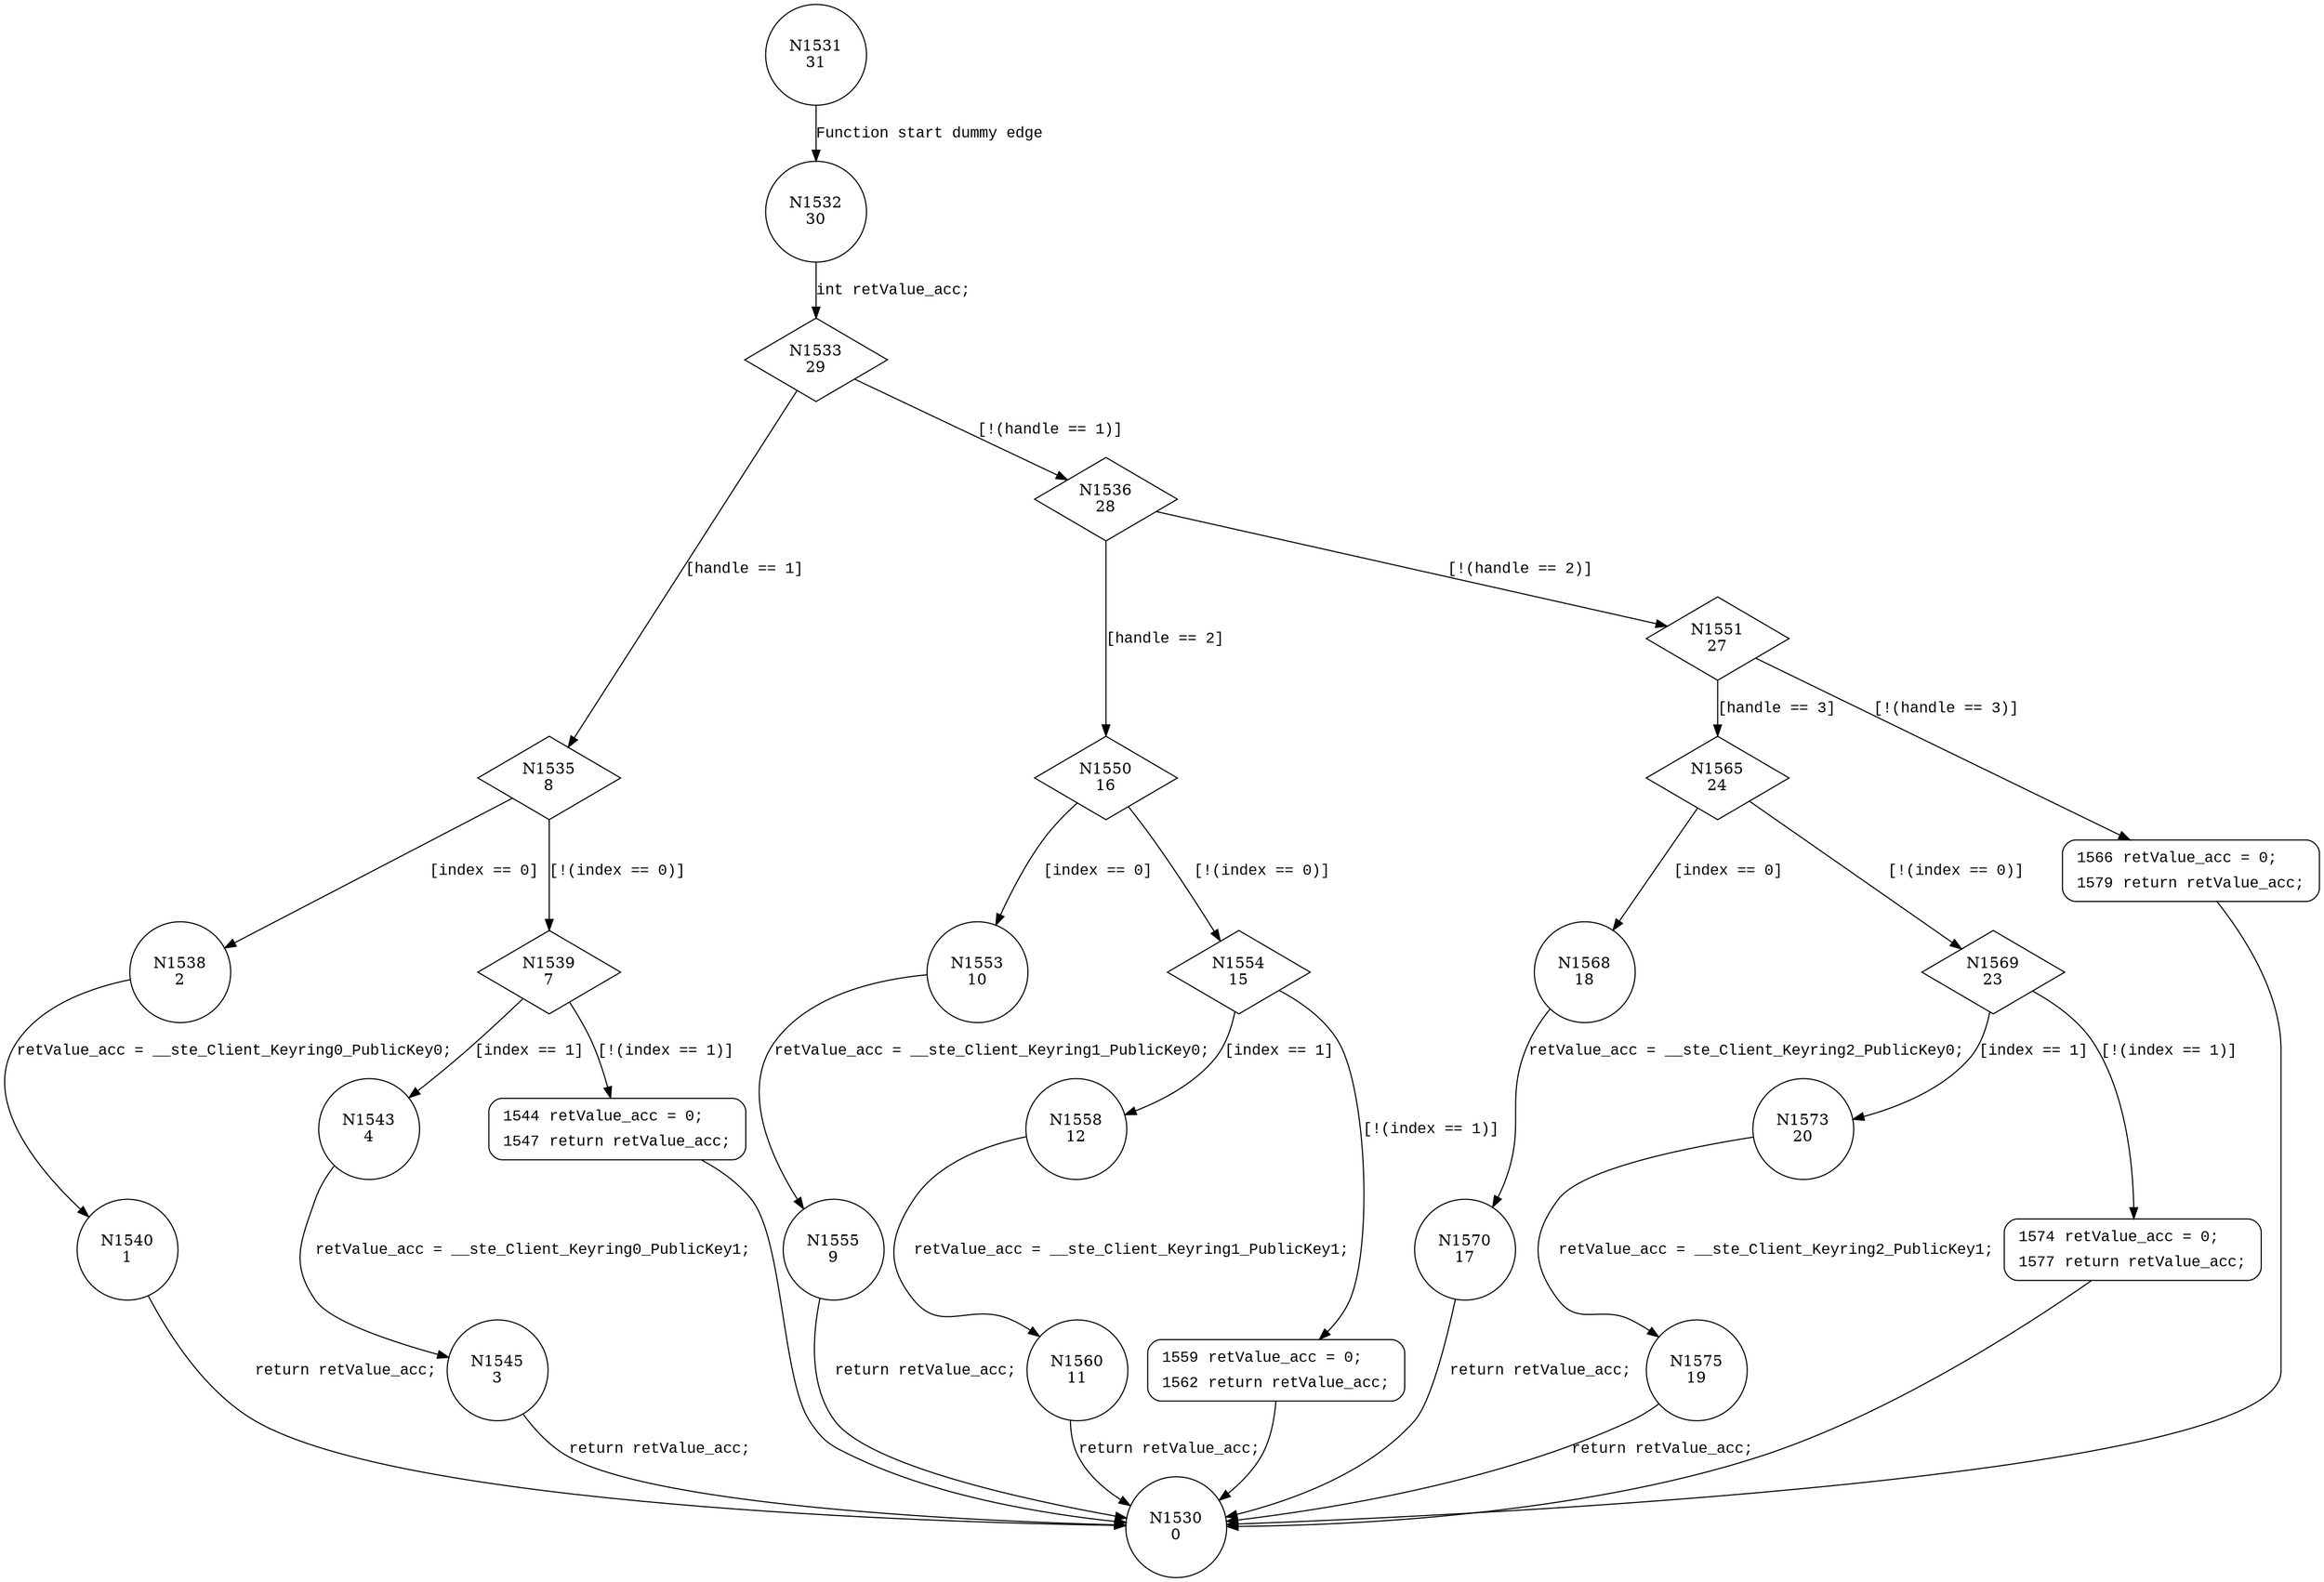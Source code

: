 digraph getClientKeyringPublicKey {
1531 [shape="circle" label="N1531\n31"]
1532 [shape="circle" label="N1532\n30"]
1533 [shape="diamond" label="N1533\n29"]
1535 [shape="diamond" label="N1535\n8"]
1536 [shape="diamond" label="N1536\n28"]
1550 [shape="diamond" label="N1550\n16"]
1551 [shape="diamond" label="N1551\n27"]
1565 [shape="diamond" label="N1565\n24"]
1566 [shape="circle" label="N1566\n26"]
1568 [shape="circle" label="N1568\n18"]
1569 [shape="diamond" label="N1569\n23"]
1573 [shape="circle" label="N1573\n20"]
1574 [shape="circle" label="N1574\n22"]
1575 [shape="circle" label="N1575\n19"]
1570 [shape="circle" label="N1570\n17"]
1553 [shape="circle" label="N1553\n10"]
1554 [shape="diamond" label="N1554\n15"]
1558 [shape="circle" label="N1558\n12"]
1559 [shape="circle" label="N1559\n14"]
1560 [shape="circle" label="N1560\n11"]
1555 [shape="circle" label="N1555\n9"]
1538 [shape="circle" label="N1538\n2"]
1539 [shape="diamond" label="N1539\n7"]
1543 [shape="circle" label="N1543\n4"]
1544 [shape="circle" label="N1544\n6"]
1545 [shape="circle" label="N1545\n3"]
1540 [shape="circle" label="N1540\n1"]
1530 [shape="circle" label="N1530\n0"]
1566 [style="filled,bold" penwidth="1" fillcolor="white" fontname="Courier New" shape="Mrecord" label=<<table border="0" cellborder="0" cellpadding="3" bgcolor="white"><tr><td align="right">1566</td><td align="left">retValue_acc = 0;</td></tr><tr><td align="right">1579</td><td align="left">return retValue_acc;</td></tr></table>>]
1566 -> 1530[label=""]
1574 [style="filled,bold" penwidth="1" fillcolor="white" fontname="Courier New" shape="Mrecord" label=<<table border="0" cellborder="0" cellpadding="3" bgcolor="white"><tr><td align="right">1574</td><td align="left">retValue_acc = 0;</td></tr><tr><td align="right">1577</td><td align="left">return retValue_acc;</td></tr></table>>]
1574 -> 1530[label=""]
1559 [style="filled,bold" penwidth="1" fillcolor="white" fontname="Courier New" shape="Mrecord" label=<<table border="0" cellborder="0" cellpadding="3" bgcolor="white"><tr><td align="right">1559</td><td align="left">retValue_acc = 0;</td></tr><tr><td align="right">1562</td><td align="left">return retValue_acc;</td></tr></table>>]
1559 -> 1530[label=""]
1544 [style="filled,bold" penwidth="1" fillcolor="white" fontname="Courier New" shape="Mrecord" label=<<table border="0" cellborder="0" cellpadding="3" bgcolor="white"><tr><td align="right">1544</td><td align="left">retValue_acc = 0;</td></tr><tr><td align="right">1547</td><td align="left">return retValue_acc;</td></tr></table>>]
1544 -> 1530[label=""]
1531 -> 1532 [label="Function start dummy edge" fontname="Courier New"]
1533 -> 1535 [label="[handle == 1]" fontname="Courier New"]
1533 -> 1536 [label="[!(handle == 1)]" fontname="Courier New"]
1536 -> 1550 [label="[handle == 2]" fontname="Courier New"]
1536 -> 1551 [label="[!(handle == 2)]" fontname="Courier New"]
1551 -> 1565 [label="[handle == 3]" fontname="Courier New"]
1551 -> 1566 [label="[!(handle == 3)]" fontname="Courier New"]
1565 -> 1568 [label="[index == 0]" fontname="Courier New"]
1565 -> 1569 [label="[!(index == 0)]" fontname="Courier New"]
1569 -> 1573 [label="[index == 1]" fontname="Courier New"]
1569 -> 1574 [label="[!(index == 1)]" fontname="Courier New"]
1573 -> 1575 [label="retValue_acc = __ste_Client_Keyring2_PublicKey1;" fontname="Courier New"]
1568 -> 1570 [label="retValue_acc = __ste_Client_Keyring2_PublicKey0;" fontname="Courier New"]
1550 -> 1553 [label="[index == 0]" fontname="Courier New"]
1550 -> 1554 [label="[!(index == 0)]" fontname="Courier New"]
1554 -> 1558 [label="[index == 1]" fontname="Courier New"]
1554 -> 1559 [label="[!(index == 1)]" fontname="Courier New"]
1558 -> 1560 [label="retValue_acc = __ste_Client_Keyring1_PublicKey1;" fontname="Courier New"]
1553 -> 1555 [label="retValue_acc = __ste_Client_Keyring1_PublicKey0;" fontname="Courier New"]
1535 -> 1538 [label="[index == 0]" fontname="Courier New"]
1535 -> 1539 [label="[!(index == 0)]" fontname="Courier New"]
1539 -> 1543 [label="[index == 1]" fontname="Courier New"]
1539 -> 1544 [label="[!(index == 1)]" fontname="Courier New"]
1543 -> 1545 [label="retValue_acc = __ste_Client_Keyring0_PublicKey1;" fontname="Courier New"]
1538 -> 1540 [label="retValue_acc = __ste_Client_Keyring0_PublicKey0;" fontname="Courier New"]
1532 -> 1533 [label="int retValue_acc;" fontname="Courier New"]
1575 -> 1530 [label="return retValue_acc;" fontname="Courier New"]
1570 -> 1530 [label="return retValue_acc;" fontname="Courier New"]
1560 -> 1530 [label="return retValue_acc;" fontname="Courier New"]
1555 -> 1530 [label="return retValue_acc;" fontname="Courier New"]
1545 -> 1530 [label="return retValue_acc;" fontname="Courier New"]
1540 -> 1530 [label="return retValue_acc;" fontname="Courier New"]
}